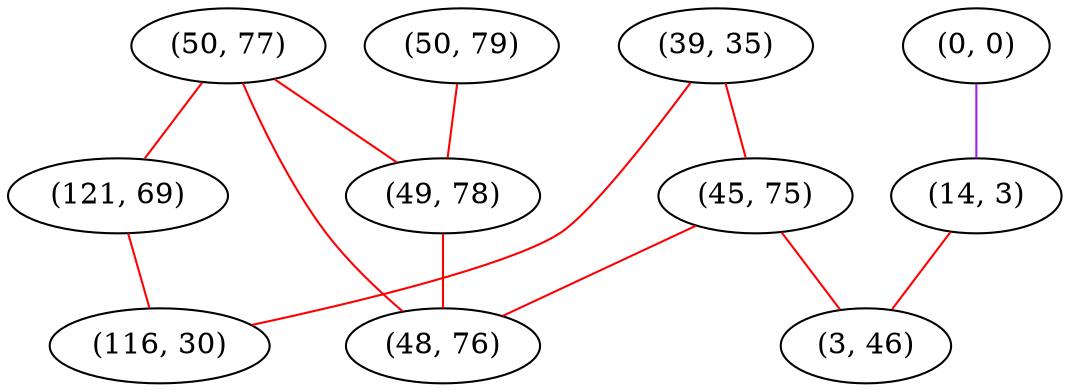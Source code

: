 graph "" {
"(39, 35)";
"(50, 77)";
"(0, 0)";
"(50, 79)";
"(121, 69)";
"(116, 30)";
"(14, 3)";
"(45, 75)";
"(49, 78)";
"(3, 46)";
"(48, 76)";
"(39, 35)" -- "(116, 30)"  [color=red, key=0, weight=1];
"(39, 35)" -- "(45, 75)"  [color=red, key=0, weight=1];
"(50, 77)" -- "(121, 69)"  [color=red, key=0, weight=1];
"(50, 77)" -- "(49, 78)"  [color=red, key=0, weight=1];
"(50, 77)" -- "(48, 76)"  [color=red, key=0, weight=1];
"(0, 0)" -- "(14, 3)"  [color=purple, key=0, weight=4];
"(50, 79)" -- "(49, 78)"  [color=red, key=0, weight=1];
"(121, 69)" -- "(116, 30)"  [color=red, key=0, weight=1];
"(14, 3)" -- "(3, 46)"  [color=red, key=0, weight=1];
"(45, 75)" -- "(3, 46)"  [color=red, key=0, weight=1];
"(45, 75)" -- "(48, 76)"  [color=red, key=0, weight=1];
"(49, 78)" -- "(48, 76)"  [color=red, key=0, weight=1];
}
